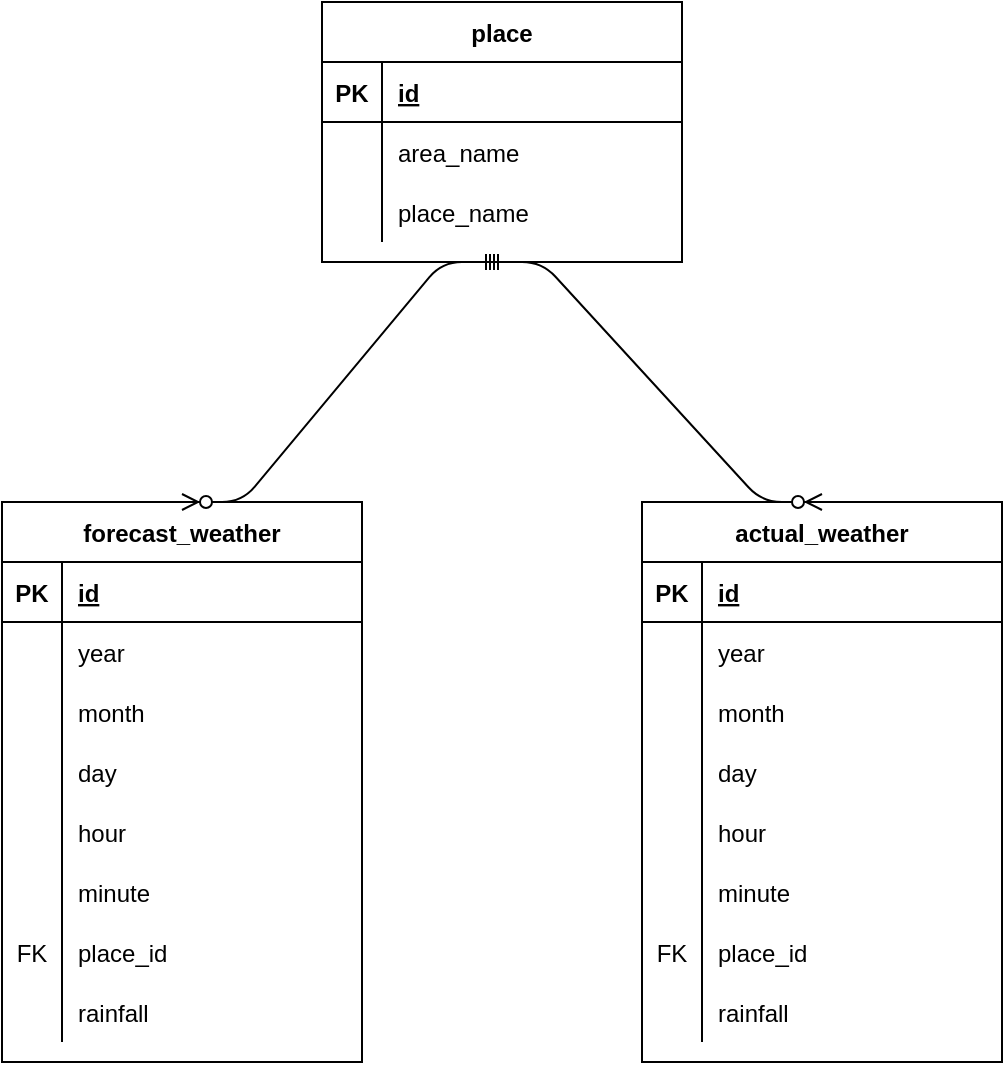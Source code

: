 <mxfile version="13.8.8" type="github">
  <diagram id="YlTBPMxfmJKz5k31usg8" name="Page-1">
    <mxGraphModel dx="575" dy="415" grid="1" gridSize="10" guides="1" tooltips="1" connect="1" arrows="1" fold="1" page="1" pageScale="1" pageWidth="827" pageHeight="1169" math="0" shadow="0">
      <root>
        <mxCell id="0" />
        <mxCell id="1" parent="0" />
        <mxCell id="rrQqZeM_9ZjZIhqH1W38-1" value="place" style="shape=table;startSize=30;container=1;collapsible=1;childLayout=tableLayout;fixedRows=1;rowLines=0;fontStyle=1;align=center;resizeLast=1;" parent="1" vertex="1">
          <mxGeometry x="310" y="120" width="180" height="130" as="geometry" />
        </mxCell>
        <mxCell id="rrQqZeM_9ZjZIhqH1W38-2" value="" style="shape=partialRectangle;collapsible=0;dropTarget=0;pointerEvents=0;fillColor=none;top=0;left=0;bottom=1;right=0;points=[[0,0.5],[1,0.5]];portConstraint=eastwest;" parent="rrQqZeM_9ZjZIhqH1W38-1" vertex="1">
          <mxGeometry y="30" width="180" height="30" as="geometry" />
        </mxCell>
        <mxCell id="rrQqZeM_9ZjZIhqH1W38-3" value="PK" style="shape=partialRectangle;connectable=0;fillColor=none;top=0;left=0;bottom=0;right=0;fontStyle=1;overflow=hidden;" parent="rrQqZeM_9ZjZIhqH1W38-2" vertex="1">
          <mxGeometry width="30" height="30" as="geometry" />
        </mxCell>
        <mxCell id="rrQqZeM_9ZjZIhqH1W38-4" value="id" style="shape=partialRectangle;connectable=0;fillColor=none;top=0;left=0;bottom=0;right=0;align=left;spacingLeft=6;fontStyle=5;overflow=hidden;" parent="rrQqZeM_9ZjZIhqH1W38-2" vertex="1">
          <mxGeometry x="30" width="150" height="30" as="geometry" />
        </mxCell>
        <mxCell id="rrQqZeM_9ZjZIhqH1W38-5" value="" style="shape=partialRectangle;collapsible=0;dropTarget=0;pointerEvents=0;fillColor=none;top=0;left=0;bottom=0;right=0;points=[[0,0.5],[1,0.5]];portConstraint=eastwest;" parent="rrQqZeM_9ZjZIhqH1W38-1" vertex="1">
          <mxGeometry y="60" width="180" height="30" as="geometry" />
        </mxCell>
        <mxCell id="rrQqZeM_9ZjZIhqH1W38-6" value="" style="shape=partialRectangle;connectable=0;fillColor=none;top=0;left=0;bottom=0;right=0;editable=1;overflow=hidden;" parent="rrQqZeM_9ZjZIhqH1W38-5" vertex="1">
          <mxGeometry width="30" height="30" as="geometry" />
        </mxCell>
        <mxCell id="rrQqZeM_9ZjZIhqH1W38-7" value="area_name" style="shape=partialRectangle;connectable=0;fillColor=none;top=0;left=0;bottom=0;right=0;align=left;spacingLeft=6;overflow=hidden;" parent="rrQqZeM_9ZjZIhqH1W38-5" vertex="1">
          <mxGeometry x="30" width="150" height="30" as="geometry" />
        </mxCell>
        <mxCell id="rrQqZeM_9ZjZIhqH1W38-8" value="" style="shape=partialRectangle;collapsible=0;dropTarget=0;pointerEvents=0;fillColor=none;top=0;left=0;bottom=0;right=0;points=[[0,0.5],[1,0.5]];portConstraint=eastwest;" parent="rrQqZeM_9ZjZIhqH1W38-1" vertex="1">
          <mxGeometry y="90" width="180" height="30" as="geometry" />
        </mxCell>
        <mxCell id="rrQqZeM_9ZjZIhqH1W38-9" value="" style="shape=partialRectangle;connectable=0;fillColor=none;top=0;left=0;bottom=0;right=0;editable=1;overflow=hidden;" parent="rrQqZeM_9ZjZIhqH1W38-8" vertex="1">
          <mxGeometry width="30" height="30" as="geometry" />
        </mxCell>
        <mxCell id="rrQqZeM_9ZjZIhqH1W38-10" value="place_name" style="shape=partialRectangle;connectable=0;fillColor=none;top=0;left=0;bottom=0;right=0;align=left;spacingLeft=6;overflow=hidden;" parent="rrQqZeM_9ZjZIhqH1W38-8" vertex="1">
          <mxGeometry x="30" width="150" height="30" as="geometry" />
        </mxCell>
        <mxCell id="rrQqZeM_9ZjZIhqH1W38-27" value="forecast_weather" style="shape=table;startSize=30;container=1;collapsible=1;childLayout=tableLayout;fixedRows=1;rowLines=0;fontStyle=1;align=center;resizeLast=1;" parent="1" vertex="1">
          <mxGeometry x="150" y="370" width="180" height="280" as="geometry" />
        </mxCell>
        <mxCell id="rrQqZeM_9ZjZIhqH1W38-28" value="" style="shape=partialRectangle;collapsible=0;dropTarget=0;pointerEvents=0;fillColor=none;top=0;left=0;bottom=1;right=0;points=[[0,0.5],[1,0.5]];portConstraint=eastwest;" parent="rrQqZeM_9ZjZIhqH1W38-27" vertex="1">
          <mxGeometry y="30" width="180" height="30" as="geometry" />
        </mxCell>
        <mxCell id="rrQqZeM_9ZjZIhqH1W38-29" value="PK" style="shape=partialRectangle;connectable=0;fillColor=none;top=0;left=0;bottom=0;right=0;fontStyle=1;overflow=hidden;" parent="rrQqZeM_9ZjZIhqH1W38-28" vertex="1">
          <mxGeometry width="30" height="30" as="geometry" />
        </mxCell>
        <mxCell id="rrQqZeM_9ZjZIhqH1W38-30" value="id" style="shape=partialRectangle;connectable=0;fillColor=none;top=0;left=0;bottom=0;right=0;align=left;spacingLeft=6;fontStyle=5;overflow=hidden;" parent="rrQqZeM_9ZjZIhqH1W38-28" vertex="1">
          <mxGeometry x="30" width="150" height="30" as="geometry" />
        </mxCell>
        <mxCell id="rrQqZeM_9ZjZIhqH1W38-52" value="" style="shape=partialRectangle;collapsible=0;dropTarget=0;pointerEvents=0;fillColor=none;top=0;left=0;bottom=0;right=0;points=[[0,0.5],[1,0.5]];portConstraint=eastwest;" parent="rrQqZeM_9ZjZIhqH1W38-27" vertex="1">
          <mxGeometry y="60" width="180" height="30" as="geometry" />
        </mxCell>
        <mxCell id="rrQqZeM_9ZjZIhqH1W38-53" value="" style="shape=partialRectangle;connectable=0;fillColor=none;top=0;left=0;bottom=0;right=0;editable=1;overflow=hidden;" parent="rrQqZeM_9ZjZIhqH1W38-52" vertex="1">
          <mxGeometry width="30" height="30" as="geometry" />
        </mxCell>
        <mxCell id="rrQqZeM_9ZjZIhqH1W38-54" value="year" style="shape=partialRectangle;connectable=0;fillColor=none;top=0;left=0;bottom=0;right=0;align=left;spacingLeft=6;overflow=hidden;" parent="rrQqZeM_9ZjZIhqH1W38-52" vertex="1">
          <mxGeometry x="30" width="150" height="30" as="geometry" />
        </mxCell>
        <mxCell id="rrQqZeM_9ZjZIhqH1W38-34" value="" style="shape=partialRectangle;collapsible=0;dropTarget=0;pointerEvents=0;fillColor=none;top=0;left=0;bottom=0;right=0;points=[[0,0.5],[1,0.5]];portConstraint=eastwest;" parent="rrQqZeM_9ZjZIhqH1W38-27" vertex="1">
          <mxGeometry y="90" width="180" height="30" as="geometry" />
        </mxCell>
        <mxCell id="rrQqZeM_9ZjZIhqH1W38-35" value="" style="shape=partialRectangle;connectable=0;fillColor=none;top=0;left=0;bottom=0;right=0;editable=1;overflow=hidden;" parent="rrQqZeM_9ZjZIhqH1W38-34" vertex="1">
          <mxGeometry width="30" height="30" as="geometry" />
        </mxCell>
        <mxCell id="rrQqZeM_9ZjZIhqH1W38-36" value="month" style="shape=partialRectangle;connectable=0;fillColor=none;top=0;left=0;bottom=0;right=0;align=left;spacingLeft=6;overflow=hidden;" parent="rrQqZeM_9ZjZIhqH1W38-34" vertex="1">
          <mxGeometry x="30" width="150" height="30" as="geometry" />
        </mxCell>
        <mxCell id="rrQqZeM_9ZjZIhqH1W38-37" value="" style="shape=partialRectangle;collapsible=0;dropTarget=0;pointerEvents=0;fillColor=none;top=0;left=0;bottom=0;right=0;points=[[0,0.5],[1,0.5]];portConstraint=eastwest;" parent="rrQqZeM_9ZjZIhqH1W38-27" vertex="1">
          <mxGeometry y="120" width="180" height="30" as="geometry" />
        </mxCell>
        <mxCell id="rrQqZeM_9ZjZIhqH1W38-38" value="" style="shape=partialRectangle;connectable=0;fillColor=none;top=0;left=0;bottom=0;right=0;editable=1;overflow=hidden;" parent="rrQqZeM_9ZjZIhqH1W38-37" vertex="1">
          <mxGeometry width="30" height="30" as="geometry" />
        </mxCell>
        <mxCell id="rrQqZeM_9ZjZIhqH1W38-39" value="day" style="shape=partialRectangle;connectable=0;fillColor=none;top=0;left=0;bottom=0;right=0;align=left;spacingLeft=6;overflow=hidden;" parent="rrQqZeM_9ZjZIhqH1W38-37" vertex="1">
          <mxGeometry x="30" width="150" height="30" as="geometry" />
        </mxCell>
        <mxCell id="rrQqZeM_9ZjZIhqH1W38-40" value="" style="shape=partialRectangle;collapsible=0;dropTarget=0;pointerEvents=0;fillColor=none;top=0;left=0;bottom=0;right=0;points=[[0,0.5],[1,0.5]];portConstraint=eastwest;" parent="rrQqZeM_9ZjZIhqH1W38-27" vertex="1">
          <mxGeometry y="150" width="180" height="30" as="geometry" />
        </mxCell>
        <mxCell id="rrQqZeM_9ZjZIhqH1W38-41" value="" style="shape=partialRectangle;connectable=0;fillColor=none;top=0;left=0;bottom=0;right=0;editable=1;overflow=hidden;" parent="rrQqZeM_9ZjZIhqH1W38-40" vertex="1">
          <mxGeometry width="30" height="30" as="geometry" />
        </mxCell>
        <mxCell id="rrQqZeM_9ZjZIhqH1W38-42" value="hour" style="shape=partialRectangle;connectable=0;fillColor=none;top=0;left=0;bottom=0;right=0;align=left;spacingLeft=6;overflow=hidden;" parent="rrQqZeM_9ZjZIhqH1W38-40" vertex="1">
          <mxGeometry x="30" width="150" height="30" as="geometry" />
        </mxCell>
        <mxCell id="rrQqZeM_9ZjZIhqH1W38-55" value="" style="shape=partialRectangle;collapsible=0;dropTarget=0;pointerEvents=0;fillColor=none;top=0;left=0;bottom=0;right=0;points=[[0,0.5],[1,0.5]];portConstraint=eastwest;" parent="rrQqZeM_9ZjZIhqH1W38-27" vertex="1">
          <mxGeometry y="180" width="180" height="30" as="geometry" />
        </mxCell>
        <mxCell id="rrQqZeM_9ZjZIhqH1W38-56" value="" style="shape=partialRectangle;connectable=0;fillColor=none;top=0;left=0;bottom=0;right=0;editable=1;overflow=hidden;" parent="rrQqZeM_9ZjZIhqH1W38-55" vertex="1">
          <mxGeometry width="30" height="30" as="geometry" />
        </mxCell>
        <mxCell id="rrQqZeM_9ZjZIhqH1W38-57" value="minute" style="shape=partialRectangle;connectable=0;fillColor=none;top=0;left=0;bottom=0;right=0;align=left;spacingLeft=6;overflow=hidden;" parent="rrQqZeM_9ZjZIhqH1W38-55" vertex="1">
          <mxGeometry x="30" width="150" height="30" as="geometry" />
        </mxCell>
        <mxCell id="rrQqZeM_9ZjZIhqH1W38-43" value="" style="shape=partialRectangle;collapsible=0;dropTarget=0;pointerEvents=0;fillColor=none;top=0;left=0;bottom=0;right=0;points=[[0,0.5],[1,0.5]];portConstraint=eastwest;" parent="rrQqZeM_9ZjZIhqH1W38-27" vertex="1">
          <mxGeometry y="210" width="180" height="30" as="geometry" />
        </mxCell>
        <mxCell id="rrQqZeM_9ZjZIhqH1W38-44" value="FK" style="shape=partialRectangle;connectable=0;fillColor=none;top=0;left=0;bottom=0;right=0;editable=1;overflow=hidden;" parent="rrQqZeM_9ZjZIhqH1W38-43" vertex="1">
          <mxGeometry width="30" height="30" as="geometry" />
        </mxCell>
        <mxCell id="rrQqZeM_9ZjZIhqH1W38-45" value="place_id" style="shape=partialRectangle;connectable=0;fillColor=none;top=0;left=0;bottom=0;right=0;align=left;spacingLeft=6;overflow=hidden;" parent="rrQqZeM_9ZjZIhqH1W38-43" vertex="1">
          <mxGeometry x="30" width="150" height="30" as="geometry" />
        </mxCell>
        <mxCell id="rrQqZeM_9ZjZIhqH1W38-49" value="" style="shape=partialRectangle;collapsible=0;dropTarget=0;pointerEvents=0;fillColor=none;top=0;left=0;bottom=0;right=0;points=[[0,0.5],[1,0.5]];portConstraint=eastwest;" parent="rrQqZeM_9ZjZIhqH1W38-27" vertex="1">
          <mxGeometry y="240" width="180" height="30" as="geometry" />
        </mxCell>
        <mxCell id="rrQqZeM_9ZjZIhqH1W38-50" value="" style="shape=partialRectangle;connectable=0;fillColor=none;top=0;left=0;bottom=0;right=0;editable=1;overflow=hidden;" parent="rrQqZeM_9ZjZIhqH1W38-49" vertex="1">
          <mxGeometry width="30" height="30" as="geometry" />
        </mxCell>
        <mxCell id="rrQqZeM_9ZjZIhqH1W38-51" value="rainfall" style="shape=partialRectangle;connectable=0;fillColor=none;top=0;left=0;bottom=0;right=0;align=left;spacingLeft=6;overflow=hidden;" parent="rrQqZeM_9ZjZIhqH1W38-49" vertex="1">
          <mxGeometry x="30" width="150" height="30" as="geometry" />
        </mxCell>
        <mxCell id="rrQqZeM_9ZjZIhqH1W38-58" value="actual_weather" style="shape=table;startSize=30;container=1;collapsible=1;childLayout=tableLayout;fixedRows=1;rowLines=0;fontStyle=1;align=center;resizeLast=1;" parent="1" vertex="1">
          <mxGeometry x="470" y="370" width="180" height="280" as="geometry" />
        </mxCell>
        <mxCell id="rrQqZeM_9ZjZIhqH1W38-59" value="" style="shape=partialRectangle;collapsible=0;dropTarget=0;pointerEvents=0;fillColor=none;top=0;left=0;bottom=1;right=0;points=[[0,0.5],[1,0.5]];portConstraint=eastwest;" parent="rrQqZeM_9ZjZIhqH1W38-58" vertex="1">
          <mxGeometry y="30" width="180" height="30" as="geometry" />
        </mxCell>
        <mxCell id="rrQqZeM_9ZjZIhqH1W38-60" value="PK" style="shape=partialRectangle;connectable=0;fillColor=none;top=0;left=0;bottom=0;right=0;fontStyle=1;overflow=hidden;" parent="rrQqZeM_9ZjZIhqH1W38-59" vertex="1">
          <mxGeometry width="30" height="30" as="geometry" />
        </mxCell>
        <mxCell id="rrQqZeM_9ZjZIhqH1W38-61" value="id" style="shape=partialRectangle;connectable=0;fillColor=none;top=0;left=0;bottom=0;right=0;align=left;spacingLeft=6;fontStyle=5;overflow=hidden;" parent="rrQqZeM_9ZjZIhqH1W38-59" vertex="1">
          <mxGeometry x="30" width="150" height="30" as="geometry" />
        </mxCell>
        <mxCell id="rrQqZeM_9ZjZIhqH1W38-62" value="" style="shape=partialRectangle;collapsible=0;dropTarget=0;pointerEvents=0;fillColor=none;top=0;left=0;bottom=0;right=0;points=[[0,0.5],[1,0.5]];portConstraint=eastwest;" parent="rrQqZeM_9ZjZIhqH1W38-58" vertex="1">
          <mxGeometry y="60" width="180" height="30" as="geometry" />
        </mxCell>
        <mxCell id="rrQqZeM_9ZjZIhqH1W38-63" value="" style="shape=partialRectangle;connectable=0;fillColor=none;top=0;left=0;bottom=0;right=0;editable=1;overflow=hidden;" parent="rrQqZeM_9ZjZIhqH1W38-62" vertex="1">
          <mxGeometry width="30" height="30" as="geometry" />
        </mxCell>
        <mxCell id="rrQqZeM_9ZjZIhqH1W38-64" value="year" style="shape=partialRectangle;connectable=0;fillColor=none;top=0;left=0;bottom=0;right=0;align=left;spacingLeft=6;overflow=hidden;" parent="rrQqZeM_9ZjZIhqH1W38-62" vertex="1">
          <mxGeometry x="30" width="150" height="30" as="geometry" />
        </mxCell>
        <mxCell id="rrQqZeM_9ZjZIhqH1W38-65" value="" style="shape=partialRectangle;collapsible=0;dropTarget=0;pointerEvents=0;fillColor=none;top=0;left=0;bottom=0;right=0;points=[[0,0.5],[1,0.5]];portConstraint=eastwest;" parent="rrQqZeM_9ZjZIhqH1W38-58" vertex="1">
          <mxGeometry y="90" width="180" height="30" as="geometry" />
        </mxCell>
        <mxCell id="rrQqZeM_9ZjZIhqH1W38-66" value="" style="shape=partialRectangle;connectable=0;fillColor=none;top=0;left=0;bottom=0;right=0;editable=1;overflow=hidden;" parent="rrQqZeM_9ZjZIhqH1W38-65" vertex="1">
          <mxGeometry width="30" height="30" as="geometry" />
        </mxCell>
        <mxCell id="rrQqZeM_9ZjZIhqH1W38-67" value="month" style="shape=partialRectangle;connectable=0;fillColor=none;top=0;left=0;bottom=0;right=0;align=left;spacingLeft=6;overflow=hidden;" parent="rrQqZeM_9ZjZIhqH1W38-65" vertex="1">
          <mxGeometry x="30" width="150" height="30" as="geometry" />
        </mxCell>
        <mxCell id="rrQqZeM_9ZjZIhqH1W38-68" value="" style="shape=partialRectangle;collapsible=0;dropTarget=0;pointerEvents=0;fillColor=none;top=0;left=0;bottom=0;right=0;points=[[0,0.5],[1,0.5]];portConstraint=eastwest;" parent="rrQqZeM_9ZjZIhqH1W38-58" vertex="1">
          <mxGeometry y="120" width="180" height="30" as="geometry" />
        </mxCell>
        <mxCell id="rrQqZeM_9ZjZIhqH1W38-69" value="" style="shape=partialRectangle;connectable=0;fillColor=none;top=0;left=0;bottom=0;right=0;editable=1;overflow=hidden;" parent="rrQqZeM_9ZjZIhqH1W38-68" vertex="1">
          <mxGeometry width="30" height="30" as="geometry" />
        </mxCell>
        <mxCell id="rrQqZeM_9ZjZIhqH1W38-70" value="day" style="shape=partialRectangle;connectable=0;fillColor=none;top=0;left=0;bottom=0;right=0;align=left;spacingLeft=6;overflow=hidden;" parent="rrQqZeM_9ZjZIhqH1W38-68" vertex="1">
          <mxGeometry x="30" width="150" height="30" as="geometry" />
        </mxCell>
        <mxCell id="rrQqZeM_9ZjZIhqH1W38-71" value="" style="shape=partialRectangle;collapsible=0;dropTarget=0;pointerEvents=0;fillColor=none;top=0;left=0;bottom=0;right=0;points=[[0,0.5],[1,0.5]];portConstraint=eastwest;" parent="rrQqZeM_9ZjZIhqH1W38-58" vertex="1">
          <mxGeometry y="150" width="180" height="30" as="geometry" />
        </mxCell>
        <mxCell id="rrQqZeM_9ZjZIhqH1W38-72" value="" style="shape=partialRectangle;connectable=0;fillColor=none;top=0;left=0;bottom=0;right=0;editable=1;overflow=hidden;" parent="rrQqZeM_9ZjZIhqH1W38-71" vertex="1">
          <mxGeometry width="30" height="30" as="geometry" />
        </mxCell>
        <mxCell id="rrQqZeM_9ZjZIhqH1W38-73" value="hour" style="shape=partialRectangle;connectable=0;fillColor=none;top=0;left=0;bottom=0;right=0;align=left;spacingLeft=6;overflow=hidden;" parent="rrQqZeM_9ZjZIhqH1W38-71" vertex="1">
          <mxGeometry x="30" width="150" height="30" as="geometry" />
        </mxCell>
        <mxCell id="rrQqZeM_9ZjZIhqH1W38-74" value="" style="shape=partialRectangle;collapsible=0;dropTarget=0;pointerEvents=0;fillColor=none;top=0;left=0;bottom=0;right=0;points=[[0,0.5],[1,0.5]];portConstraint=eastwest;" parent="rrQqZeM_9ZjZIhqH1W38-58" vertex="1">
          <mxGeometry y="180" width="180" height="30" as="geometry" />
        </mxCell>
        <mxCell id="rrQqZeM_9ZjZIhqH1W38-75" value="" style="shape=partialRectangle;connectable=0;fillColor=none;top=0;left=0;bottom=0;right=0;editable=1;overflow=hidden;" parent="rrQqZeM_9ZjZIhqH1W38-74" vertex="1">
          <mxGeometry width="30" height="30" as="geometry" />
        </mxCell>
        <mxCell id="rrQqZeM_9ZjZIhqH1W38-76" value="minute" style="shape=partialRectangle;connectable=0;fillColor=none;top=0;left=0;bottom=0;right=0;align=left;spacingLeft=6;overflow=hidden;" parent="rrQqZeM_9ZjZIhqH1W38-74" vertex="1">
          <mxGeometry x="30" width="150" height="30" as="geometry" />
        </mxCell>
        <mxCell id="rrQqZeM_9ZjZIhqH1W38-77" value="" style="shape=partialRectangle;collapsible=0;dropTarget=0;pointerEvents=0;fillColor=none;top=0;left=0;bottom=0;right=0;points=[[0,0.5],[1,0.5]];portConstraint=eastwest;" parent="rrQqZeM_9ZjZIhqH1W38-58" vertex="1">
          <mxGeometry y="210" width="180" height="30" as="geometry" />
        </mxCell>
        <mxCell id="rrQqZeM_9ZjZIhqH1W38-78" value="FK" style="shape=partialRectangle;connectable=0;fillColor=none;top=0;left=0;bottom=0;right=0;editable=1;overflow=hidden;" parent="rrQqZeM_9ZjZIhqH1W38-77" vertex="1">
          <mxGeometry width="30" height="30" as="geometry" />
        </mxCell>
        <mxCell id="rrQqZeM_9ZjZIhqH1W38-79" value="place_id" style="shape=partialRectangle;connectable=0;fillColor=none;top=0;left=0;bottom=0;right=0;align=left;spacingLeft=6;overflow=hidden;" parent="rrQqZeM_9ZjZIhqH1W38-77" vertex="1">
          <mxGeometry x="30" width="150" height="30" as="geometry" />
        </mxCell>
        <mxCell id="rrQqZeM_9ZjZIhqH1W38-80" value="" style="shape=partialRectangle;collapsible=0;dropTarget=0;pointerEvents=0;fillColor=none;top=0;left=0;bottom=0;right=0;points=[[0,0.5],[1,0.5]];portConstraint=eastwest;" parent="rrQqZeM_9ZjZIhqH1W38-58" vertex="1">
          <mxGeometry y="240" width="180" height="30" as="geometry" />
        </mxCell>
        <mxCell id="rrQqZeM_9ZjZIhqH1W38-81" value="" style="shape=partialRectangle;connectable=0;fillColor=none;top=0;left=0;bottom=0;right=0;editable=1;overflow=hidden;" parent="rrQqZeM_9ZjZIhqH1W38-80" vertex="1">
          <mxGeometry width="30" height="30" as="geometry" />
        </mxCell>
        <mxCell id="rrQqZeM_9ZjZIhqH1W38-82" value="rainfall" style="shape=partialRectangle;connectable=0;fillColor=none;top=0;left=0;bottom=0;right=0;align=left;spacingLeft=6;overflow=hidden;" parent="rrQqZeM_9ZjZIhqH1W38-80" vertex="1">
          <mxGeometry x="30" width="150" height="30" as="geometry" />
        </mxCell>
        <mxCell id="rrQqZeM_9ZjZIhqH1W38-83" value="" style="edgeStyle=entityRelationEdgeStyle;fontSize=12;html=1;endArrow=ERzeroToMany;startArrow=ERmandOne;exitX=0.5;exitY=1;exitDx=0;exitDy=0;entryX=0.5;entryY=0;entryDx=0;entryDy=0;" parent="1" source="rrQqZeM_9ZjZIhqH1W38-1" target="rrQqZeM_9ZjZIhqH1W38-27" edge="1">
          <mxGeometry width="100" height="100" relative="1" as="geometry">
            <mxPoint x="360" y="460" as="sourcePoint" />
            <mxPoint x="460" y="360" as="targetPoint" />
          </mxGeometry>
        </mxCell>
        <mxCell id="rrQqZeM_9ZjZIhqH1W38-84" value="" style="edgeStyle=entityRelationEdgeStyle;fontSize=12;html=1;endArrow=ERzeroToMany;startArrow=ERmandOne;entryX=0.5;entryY=0;entryDx=0;entryDy=0;" parent="1" target="rrQqZeM_9ZjZIhqH1W38-58" edge="1">
          <mxGeometry width="100" height="100" relative="1" as="geometry">
            <mxPoint x="390" y="250" as="sourcePoint" />
            <mxPoint x="250" y="380" as="targetPoint" />
          </mxGeometry>
        </mxCell>
      </root>
    </mxGraphModel>
  </diagram>
</mxfile>
